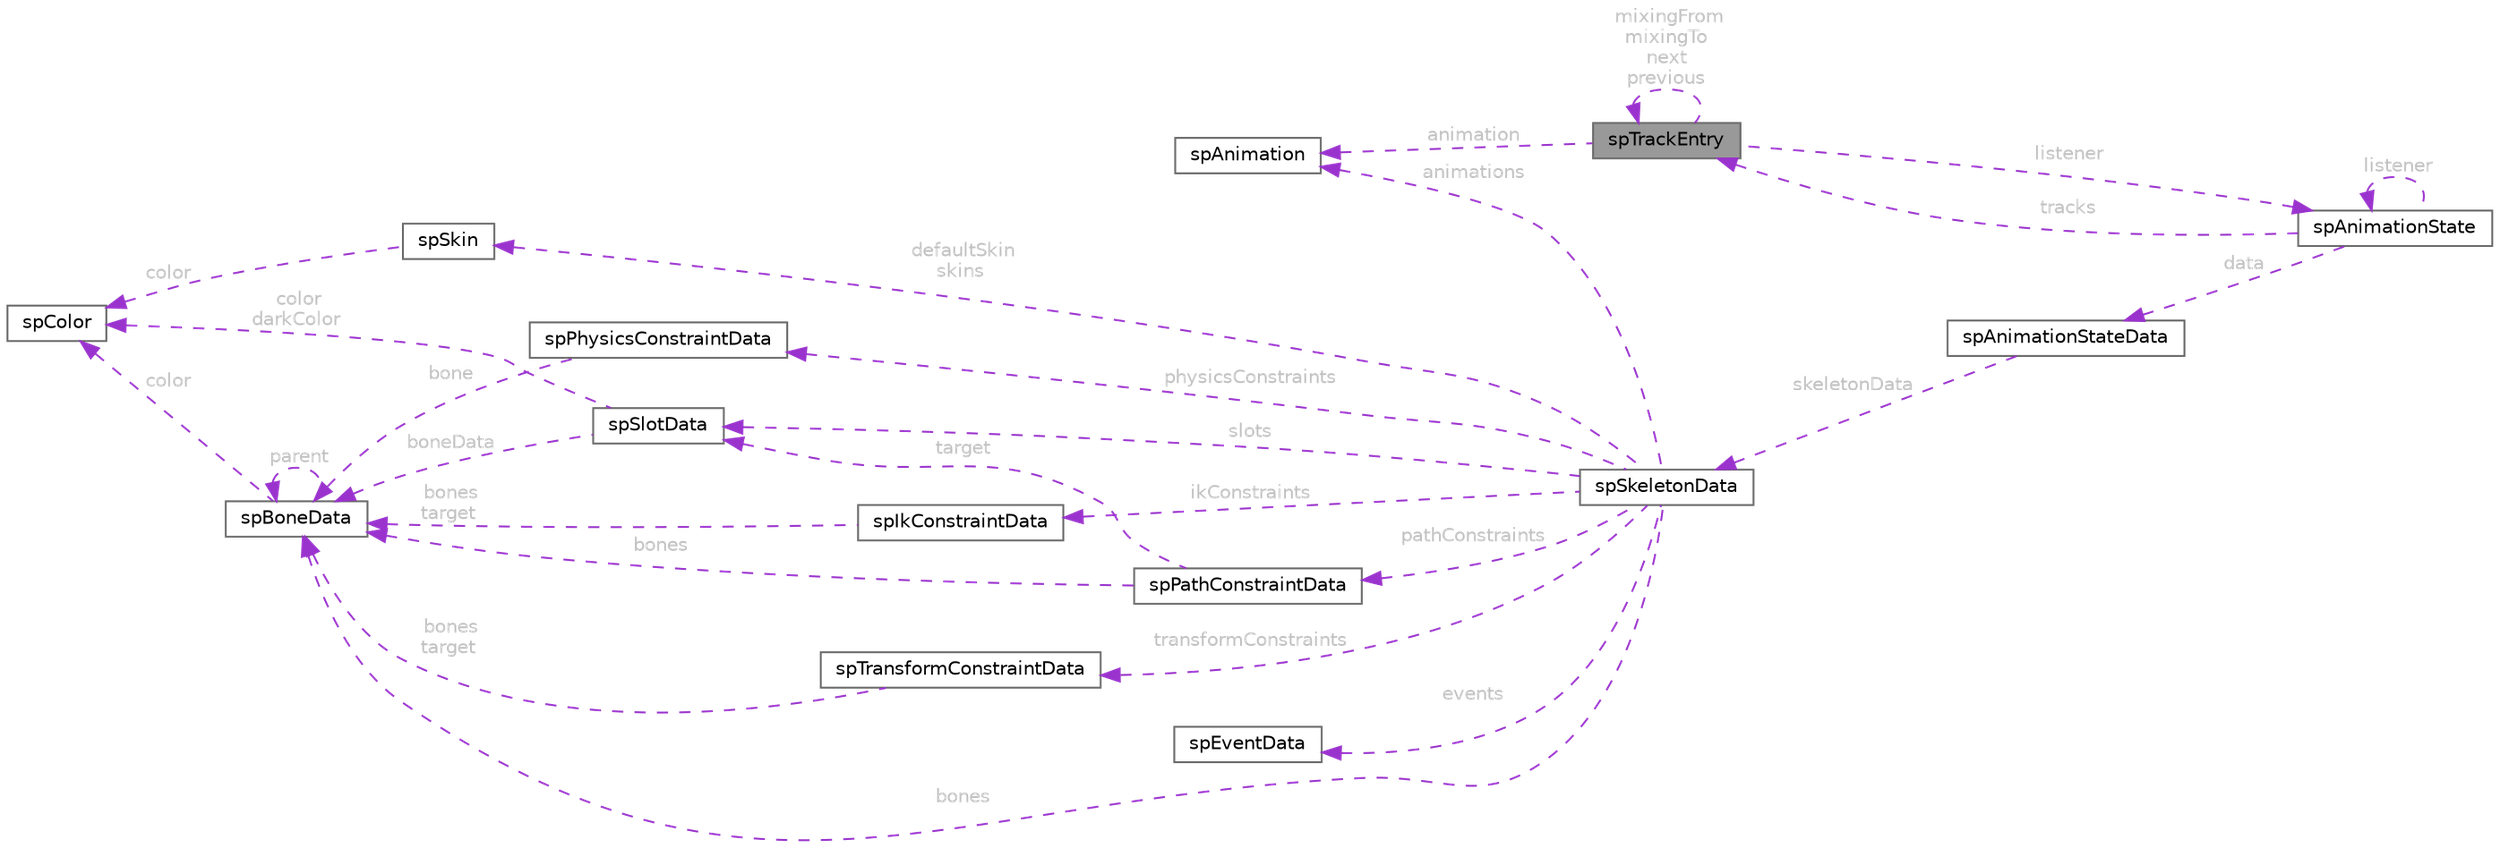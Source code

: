 digraph "spTrackEntry"
{
 // LATEX_PDF_SIZE
  bgcolor="transparent";
  edge [fontname=Helvetica,fontsize=10,labelfontname=Helvetica,labelfontsize=10];
  node [fontname=Helvetica,fontsize=10,shape=box,height=0.2,width=0.4];
  rankdir="LR";
  Node1 [id="Node000001",label="spTrackEntry",height=0.2,width=0.4,color="gray40", fillcolor="grey60", style="filled", fontcolor="black",tooltip=" "];
  Node2 -> Node1 [id="edge27_Node000001_Node000002",dir="back",color="darkorchid3",style="dashed",tooltip=" ",label=" animation",fontcolor="grey" ];
  Node2 [id="Node000002",label="spAnimation",height=0.2,width=0.4,color="gray40", fillcolor="white", style="filled",URL="$structsp_animation.html",tooltip=" "];
  Node1 -> Node1 [id="edge28_Node000001_Node000001",dir="back",color="darkorchid3",style="dashed",tooltip=" ",label=" mixingFrom\nmixingTo\nnext\nprevious",fontcolor="grey" ];
  Node3 -> Node1 [id="edge29_Node000001_Node000003",dir="back",color="darkorchid3",style="dashed",tooltip=" ",label=" listener",fontcolor="grey" ];
  Node3 [id="Node000003",label="spAnimationState",height=0.2,width=0.4,color="gray40", fillcolor="white", style="filled",URL="$structsp_animation_state.html",tooltip=" "];
  Node4 -> Node3 [id="edge30_Node000003_Node000004",dir="back",color="darkorchid3",style="dashed",tooltip=" ",label=" data",fontcolor="grey" ];
  Node4 [id="Node000004",label="spAnimationStateData",height=0.2,width=0.4,color="gray40", fillcolor="white", style="filled",URL="$structsp_animation_state_data.html",tooltip=" "];
  Node5 -> Node4 [id="edge31_Node000004_Node000005",dir="back",color="darkorchid3",style="dashed",tooltip=" ",label=" skeletonData",fontcolor="grey" ];
  Node5 [id="Node000005",label="spSkeletonData",height=0.2,width=0.4,color="gray40", fillcolor="white", style="filled",URL="$structsp_skeleton_data.html",tooltip=" "];
  Node6 -> Node5 [id="edge32_Node000005_Node000006",dir="back",color="darkorchid3",style="dashed",tooltip=" ",label=" bones",fontcolor="grey" ];
  Node6 [id="Node000006",label="spBoneData",height=0.2,width=0.4,color="gray40", fillcolor="white", style="filled",URL="$structsp_bone_data.html",tooltip=" "];
  Node6 -> Node6 [id="edge33_Node000006_Node000006",dir="back",color="darkorchid3",style="dashed",tooltip=" ",label=" parent",fontcolor="grey" ];
  Node7 -> Node6 [id="edge34_Node000006_Node000007",dir="back",color="darkorchid3",style="dashed",tooltip=" ",label=" color",fontcolor="grey" ];
  Node7 [id="Node000007",label="spColor",height=0.2,width=0.4,color="gray40", fillcolor="white", style="filled",URL="$structsp_color.html",tooltip=" "];
  Node8 -> Node5 [id="edge35_Node000005_Node000008",dir="back",color="darkorchid3",style="dashed",tooltip=" ",label=" slots",fontcolor="grey" ];
  Node8 [id="Node000008",label="spSlotData",height=0.2,width=0.4,color="gray40", fillcolor="white", style="filled",URL="$structsp_slot_data.html",tooltip=" "];
  Node6 -> Node8 [id="edge36_Node000008_Node000006",dir="back",color="darkorchid3",style="dashed",tooltip=" ",label=" boneData",fontcolor="grey" ];
  Node7 -> Node8 [id="edge37_Node000008_Node000007",dir="back",color="darkorchid3",style="dashed",tooltip=" ",label=" color\ndarkColor",fontcolor="grey" ];
  Node9 -> Node5 [id="edge38_Node000005_Node000009",dir="back",color="darkorchid3",style="dashed",tooltip=" ",label=" defaultSkin\nskins",fontcolor="grey" ];
  Node9 [id="Node000009",label="spSkin",height=0.2,width=0.4,color="gray40", fillcolor="white", style="filled",URL="$structsp_skin.html",tooltip=" "];
  Node7 -> Node9 [id="edge39_Node000009_Node000007",dir="back",color="darkorchid3",style="dashed",tooltip=" ",label=" color",fontcolor="grey" ];
  Node10 -> Node5 [id="edge40_Node000005_Node000010",dir="back",color="darkorchid3",style="dashed",tooltip=" ",label=" events",fontcolor="grey" ];
  Node10 [id="Node000010",label="spEventData",height=0.2,width=0.4,color="gray40", fillcolor="white", style="filled",URL="$structsp_event_data.html",tooltip=" "];
  Node2 -> Node5 [id="edge41_Node000005_Node000002",dir="back",color="darkorchid3",style="dashed",tooltip=" ",label=" animations",fontcolor="grey" ];
  Node11 -> Node5 [id="edge42_Node000005_Node000011",dir="back",color="darkorchid3",style="dashed",tooltip=" ",label=" ikConstraints",fontcolor="grey" ];
  Node11 [id="Node000011",label="spIkConstraintData",height=0.2,width=0.4,color="gray40", fillcolor="white", style="filled",URL="$structsp_ik_constraint_data.html",tooltip=" "];
  Node6 -> Node11 [id="edge43_Node000011_Node000006",dir="back",color="darkorchid3",style="dashed",tooltip=" ",label=" bones\ntarget",fontcolor="grey" ];
  Node12 -> Node5 [id="edge44_Node000005_Node000012",dir="back",color="darkorchid3",style="dashed",tooltip=" ",label=" transformConstraints",fontcolor="grey" ];
  Node12 [id="Node000012",label="spTransformConstraintData",height=0.2,width=0.4,color="gray40", fillcolor="white", style="filled",URL="$structsp_transform_constraint_data.html",tooltip=" "];
  Node6 -> Node12 [id="edge45_Node000012_Node000006",dir="back",color="darkorchid3",style="dashed",tooltip=" ",label=" bones\ntarget",fontcolor="grey" ];
  Node13 -> Node5 [id="edge46_Node000005_Node000013",dir="back",color="darkorchid3",style="dashed",tooltip=" ",label=" pathConstraints",fontcolor="grey" ];
  Node13 [id="Node000013",label="spPathConstraintData",height=0.2,width=0.4,color="gray40", fillcolor="white", style="filled",URL="$structsp_path_constraint_data.html",tooltip=" "];
  Node6 -> Node13 [id="edge47_Node000013_Node000006",dir="back",color="darkorchid3",style="dashed",tooltip=" ",label=" bones",fontcolor="grey" ];
  Node8 -> Node13 [id="edge48_Node000013_Node000008",dir="back",color="darkorchid3",style="dashed",tooltip=" ",label=" target",fontcolor="grey" ];
  Node14 -> Node5 [id="edge49_Node000005_Node000014",dir="back",color="darkorchid3",style="dashed",tooltip=" ",label=" physicsConstraints",fontcolor="grey" ];
  Node14 [id="Node000014",label="spPhysicsConstraintData",height=0.2,width=0.4,color="gray40", fillcolor="white", style="filled",URL="$structsp_physics_constraint_data.html",tooltip=" "];
  Node6 -> Node14 [id="edge50_Node000014_Node000006",dir="back",color="darkorchid3",style="dashed",tooltip=" ",label=" bone",fontcolor="grey" ];
  Node1 -> Node3 [id="edge51_Node000003_Node000001",dir="back",color="darkorchid3",style="dashed",tooltip=" ",label=" tracks",fontcolor="grey" ];
  Node3 -> Node3 [id="edge52_Node000003_Node000003",dir="back",color="darkorchid3",style="dashed",tooltip=" ",label=" listener",fontcolor="grey" ];
}
